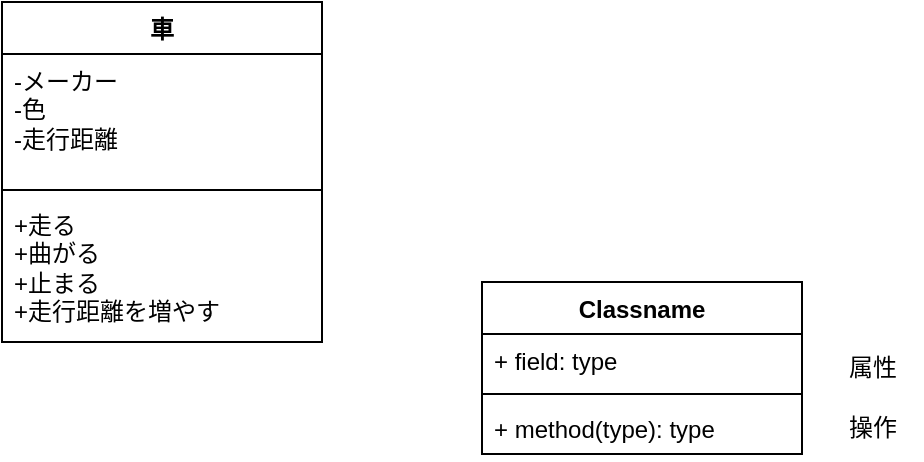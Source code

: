 <mxfile version="28.2.0">
  <diagram name="ページ1" id="F0d0d5Zkqz8goKbOjFjY">
    <mxGraphModel dx="778" dy="507" grid="1" gridSize="10" guides="1" tooltips="1" connect="1" arrows="1" fold="1" page="1" pageScale="1" pageWidth="827" pageHeight="1169" math="0" shadow="0">
      <root>
        <mxCell id="0" />
        <mxCell id="1" parent="0" />
        <mxCell id="ws0WI3xP3hRir9a6Ufi--1" value="車" style="swimlane;fontStyle=1;align=center;verticalAlign=top;childLayout=stackLayout;horizontal=1;startSize=26;horizontalStack=0;resizeParent=1;resizeParentMax=0;resizeLast=0;collapsible=1;marginBottom=0;whiteSpace=wrap;html=1;" vertex="1" parent="1">
          <mxGeometry x="160" y="160" width="160" height="170" as="geometry" />
        </mxCell>
        <mxCell id="ws0WI3xP3hRir9a6Ufi--2" value="-メーカー&lt;div&gt;-色&lt;/div&gt;&lt;div&gt;-走行距離&lt;/div&gt;" style="text;strokeColor=none;fillColor=none;align=left;verticalAlign=top;spacingLeft=4;spacingRight=4;overflow=hidden;rotatable=0;points=[[0,0.5],[1,0.5]];portConstraint=eastwest;whiteSpace=wrap;html=1;" vertex="1" parent="ws0WI3xP3hRir9a6Ufi--1">
          <mxGeometry y="26" width="160" height="64" as="geometry" />
        </mxCell>
        <mxCell id="ws0WI3xP3hRir9a6Ufi--3" value="" style="line;strokeWidth=1;fillColor=none;align=left;verticalAlign=middle;spacingTop=-1;spacingLeft=3;spacingRight=3;rotatable=0;labelPosition=right;points=[];portConstraint=eastwest;strokeColor=inherit;" vertex="1" parent="ws0WI3xP3hRir9a6Ufi--1">
          <mxGeometry y="90" width="160" height="8" as="geometry" />
        </mxCell>
        <mxCell id="ws0WI3xP3hRir9a6Ufi--4" value="+走る&lt;div&gt;+曲がる&lt;/div&gt;&lt;div&gt;+止まる&lt;/div&gt;&lt;div&gt;+走行距離を増やす&lt;/div&gt;&lt;div&gt;&lt;br&gt;&lt;/div&gt;" style="text;strokeColor=none;fillColor=none;align=left;verticalAlign=top;spacingLeft=4;spacingRight=4;overflow=hidden;rotatable=0;points=[[0,0.5],[1,0.5]];portConstraint=eastwest;whiteSpace=wrap;html=1;" vertex="1" parent="ws0WI3xP3hRir9a6Ufi--1">
          <mxGeometry y="98" width="160" height="72" as="geometry" />
        </mxCell>
        <mxCell id="ws0WI3xP3hRir9a6Ufi--5" value="Classname" style="swimlane;fontStyle=1;align=center;verticalAlign=top;childLayout=stackLayout;horizontal=1;startSize=26;horizontalStack=0;resizeParent=1;resizeParentMax=0;resizeLast=0;collapsible=1;marginBottom=0;whiteSpace=wrap;html=1;" vertex="1" parent="1">
          <mxGeometry x="400" y="300" width="160" height="86" as="geometry" />
        </mxCell>
        <mxCell id="ws0WI3xP3hRir9a6Ufi--6" value="+ field: type" style="text;strokeColor=none;fillColor=none;align=left;verticalAlign=top;spacingLeft=4;spacingRight=4;overflow=hidden;rotatable=0;points=[[0,0.5],[1,0.5]];portConstraint=eastwest;whiteSpace=wrap;html=1;" vertex="1" parent="ws0WI3xP3hRir9a6Ufi--5">
          <mxGeometry y="26" width="160" height="26" as="geometry" />
        </mxCell>
        <mxCell id="ws0WI3xP3hRir9a6Ufi--7" value="" style="line;strokeWidth=1;fillColor=none;align=left;verticalAlign=middle;spacingTop=-1;spacingLeft=3;spacingRight=3;rotatable=0;labelPosition=right;points=[];portConstraint=eastwest;strokeColor=inherit;" vertex="1" parent="ws0WI3xP3hRir9a6Ufi--5">
          <mxGeometry y="52" width="160" height="8" as="geometry" />
        </mxCell>
        <mxCell id="ws0WI3xP3hRir9a6Ufi--8" value="+ method(type): type" style="text;strokeColor=none;fillColor=none;align=left;verticalAlign=top;spacingLeft=4;spacingRight=4;overflow=hidden;rotatable=0;points=[[0,0.5],[1,0.5]];portConstraint=eastwest;whiteSpace=wrap;html=1;" vertex="1" parent="ws0WI3xP3hRir9a6Ufi--5">
          <mxGeometry y="60" width="160" height="26" as="geometry" />
        </mxCell>
        <mxCell id="ws0WI3xP3hRir9a6Ufi--9" value="属性" style="text;html=1;align=center;verticalAlign=middle;resizable=0;points=[];autosize=1;strokeColor=none;fillColor=none;" vertex="1" parent="1">
          <mxGeometry x="570" y="328" width="50" height="30" as="geometry" />
        </mxCell>
        <mxCell id="ws0WI3xP3hRir9a6Ufi--10" value="操作" style="text;html=1;align=center;verticalAlign=middle;resizable=0;points=[];autosize=1;strokeColor=none;fillColor=none;" vertex="1" parent="1">
          <mxGeometry x="570" y="358" width="50" height="30" as="geometry" />
        </mxCell>
      </root>
    </mxGraphModel>
  </diagram>
</mxfile>
